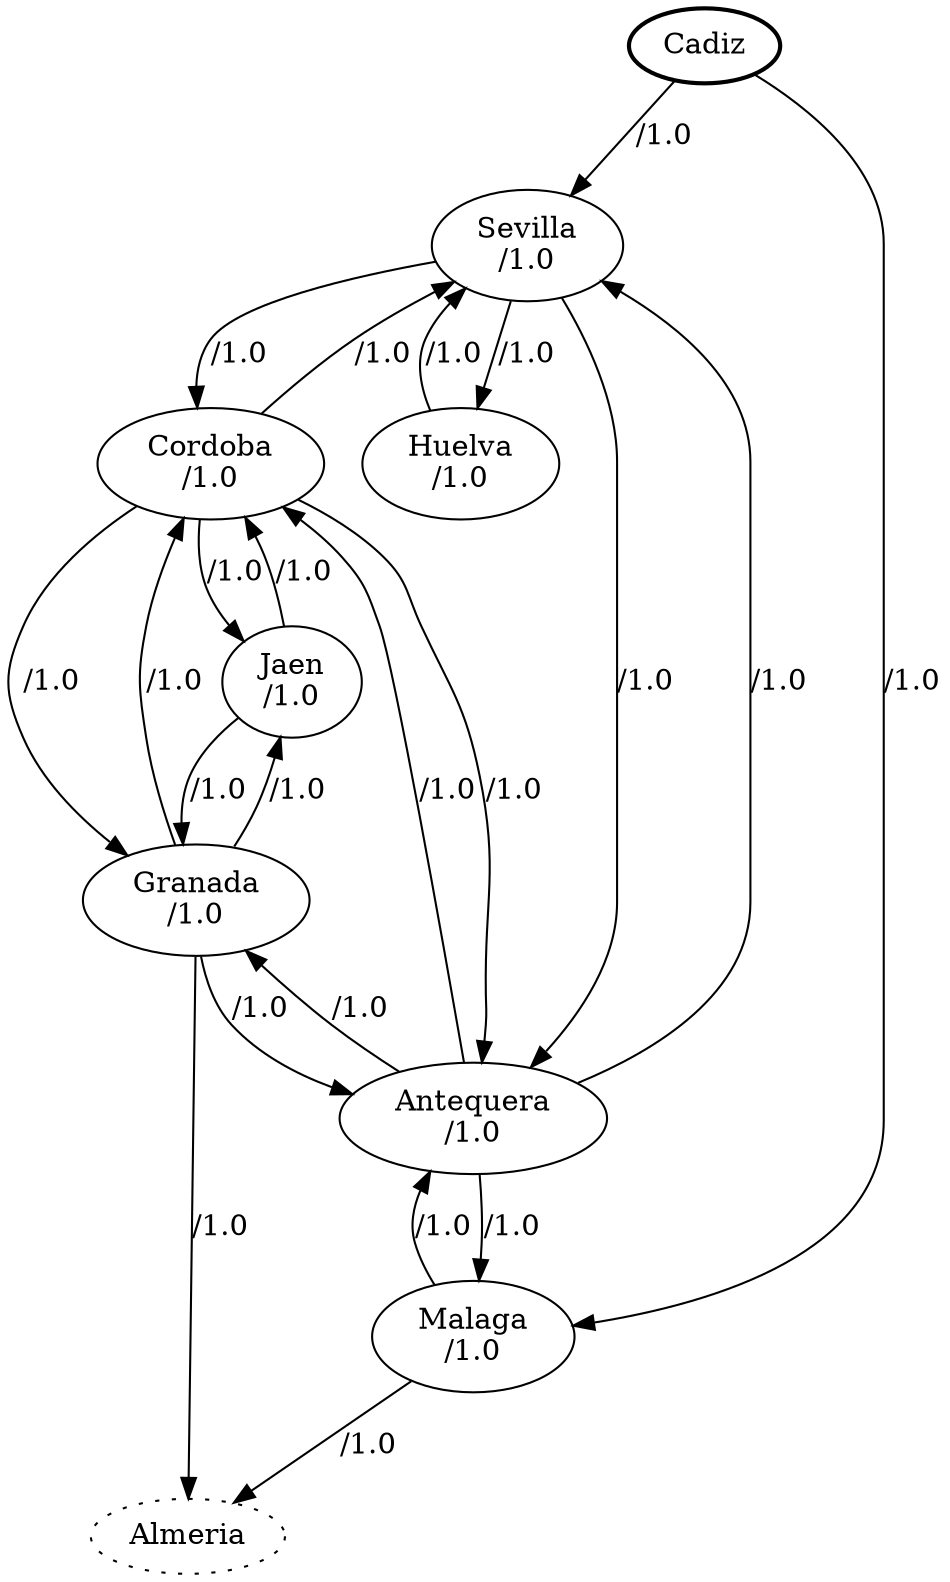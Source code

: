 strict digraph G {
  Sevilla [ label="Sevilla
/1.0" ];
  Cadiz [ style="bold" ];
  Huelva [ label="Huelva
/1.0" ];
  Cordoba [ label="Cordoba
/1.0" ];
  Malaga [ label="Malaga
/1.0" ];
  Antequera [ label="Antequera
/1.0" ];
  Almeria [ style="dotted" ];
  Granada [ label="Granada
/1.0" ];
  Jaen [ label="Jaen
/1.0" ];
  Sevilla -> Huelva [ label="/1.0" ];
  Huelva -> Sevilla [ label="/1.0" ];
  Sevilla -> Cordoba [ label="/1.0" ];
  Cordoba -> Sevilla [ label="/1.0" ];
  Cadiz -> Sevilla [ label="/1.0" ];
  Sevilla -> Antequera [ label="/1.0" ];
  Antequera -> Sevilla [ label="/1.0" ];
  Antequera -> Granada [ label="/1.0" ];
  Granada -> Antequera [ label="/1.0" ];
  Antequera -> Malaga [ label="/1.0" ];
  Malaga -> Antequera [ label="/1.0" ];
  Antequera -> Cordoba [ label="/1.0" ];
  Cordoba -> Antequera [ label="/1.0" ];
  Cadiz -> Malaga [ label="/1.0" ];
  Malaga -> Almeria [ label="/1.0" ];
  Cordoba -> Jaen [ label="/1.0" ];
  Jaen -> Cordoba [ label="/1.0" ];
  Cordoba -> Granada [ label="/1.0" ];
  Granada -> Cordoba [ label="/1.0" ];
  Granada -> Almeria [ label="/1.0" ];
  Granada -> Jaen [ label="/1.0" ];
  Jaen -> Granada [ label="/1.0" ];
}
